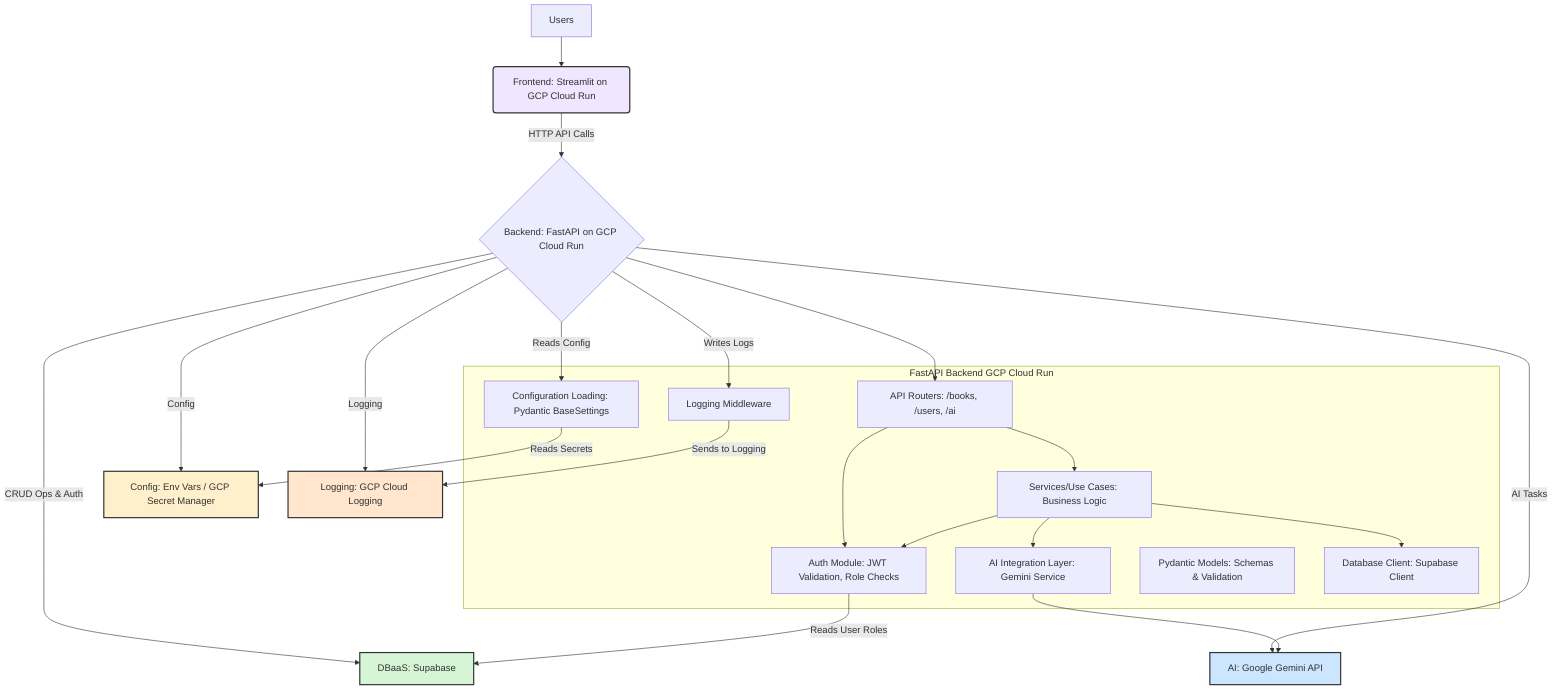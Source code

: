 graph TD
    A[Users] --> B(Frontend: Streamlit on GCP Cloud Run);
    B -->|HTTP API Calls| C{Backend: FastAPI on GCP Cloud Run};
    C -->|CRUD Ops & Auth| D[DBaaS: Supabase];
    C -->|AI Tasks| E[AI: Google Gemini API];
    C -->|Config| F[Config: Env Vars / GCP Secret Manager];
    C -->|Logging| G[Logging: GCP Cloud Logging];

    subgraph FastAPI_Backend_GCP_Cloud_Run [FastAPI Backend GCP Cloud Run]
        H[API Routers: /books, /users, /ai]
        I[Services/Use Cases: Business Logic]
        J[AI Integration Layer: Gemini Service]
        K[Auth Module: JWT Validation, Role Checks]
        L[Pydantic Models: Schemas & Validation]
        M[Database Client: Supabase Client]
        N[Configuration Loading: Pydantic BaseSettings]
        O[Logging Middleware]
    end

    C --> H; 
    H --> I; 
    H --> K;
    I --> J; 
    I --> M; 
    I --> K;
    J --> E;
    K -->|Reads User Roles| D;
    C -->|Reads Config| N; 
    N -->|Reads Secrets| F;
    C -->|Writes Logs| O; 
    O -->|Sends to Logging| G;

    style D fill:#d6f5d6,stroke:#333,stroke-width:2px
    style E fill:#cce6ff,stroke:#333,stroke-width:2px
    style F fill:#fff0cc,stroke:#333,stroke-width:2px
    style G fill:#ffe6cc,stroke:#333,stroke-width:2px
    style B fill:#f0e6ff,stroke:#333,stroke-width:2px
